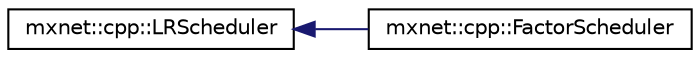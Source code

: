 digraph "Graphical Class Hierarchy"
{
  edge [fontname="Helvetica",fontsize="10",labelfontname="Helvetica",labelfontsize="10"];
  node [fontname="Helvetica",fontsize="10",shape=record];
  rankdir="LR";
  Node1 [label="mxnet::cpp::LRScheduler",height=0.2,width=0.4,color="black", fillcolor="white", style="filled",URL="$classmxnet_1_1cpp_1_1LRScheduler.html",tooltip="lr scheduler interface "];
  Node1 -> Node2 [dir="back",color="midnightblue",fontsize="10",style="solid",fontname="Helvetica"];
  Node2 [label="mxnet::cpp::FactorScheduler",height=0.2,width=0.4,color="black", fillcolor="white", style="filled",URL="$classmxnet_1_1cpp_1_1FactorScheduler.html"];
}
